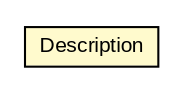 #!/usr/local/bin/dot
#
# Class diagram 
# Generated by UMLGraph version R5_6-24-gf6e263 (http://www.umlgraph.org/)
#

digraph G {
	edge [fontname="arial",fontsize=10,labelfontname="arial",labelfontsize=10];
	node [fontname="arial",fontsize=10,shape=plaintext];
	nodesep=0.25;
	ranksep=0.5;
	// org.oasis_open.docs.wsrf.bf_2.BaseFaultType.Description
	c1283 [label=<<table title="org.oasis_open.docs.wsrf.bf_2.BaseFaultType.Description" border="0" cellborder="1" cellspacing="0" cellpadding="2" port="p" bgcolor="lemonChiffon" href="./BaseFaultType.Description.html">
		<tr><td><table border="0" cellspacing="0" cellpadding="1">
<tr><td align="center" balign="center"> Description </td></tr>
		</table></td></tr>
		</table>>, URL="./BaseFaultType.Description.html", fontname="arial", fontcolor="black", fontsize=10.0];
}

